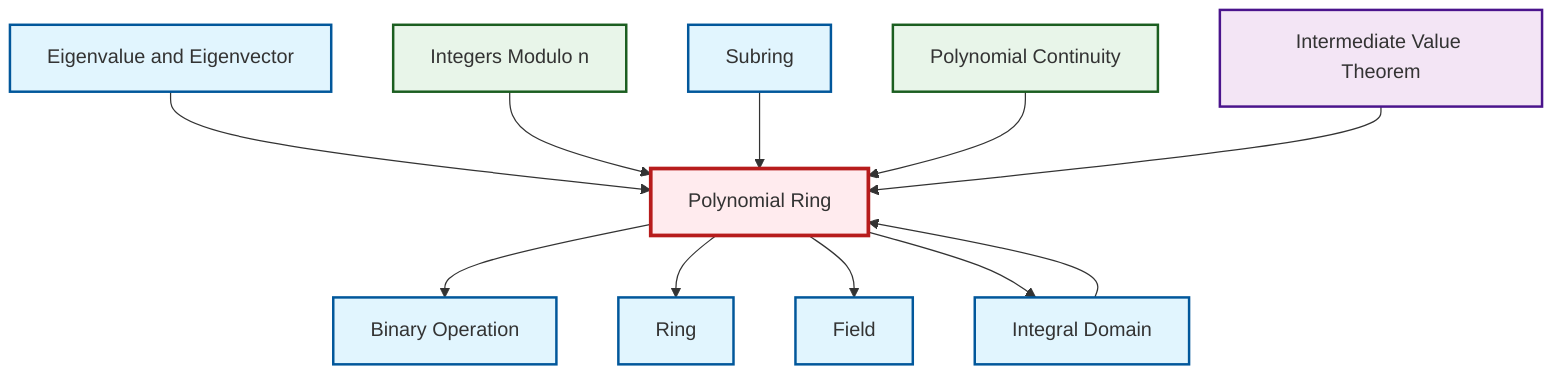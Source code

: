 graph TD
    classDef definition fill:#e1f5fe,stroke:#01579b,stroke-width:2px
    classDef theorem fill:#f3e5f5,stroke:#4a148c,stroke-width:2px
    classDef axiom fill:#fff3e0,stroke:#e65100,stroke-width:2px
    classDef example fill:#e8f5e9,stroke:#1b5e20,stroke-width:2px
    classDef current fill:#ffebee,stroke:#b71c1c,stroke-width:3px
    def-eigenvalue-eigenvector["Eigenvalue and Eigenvector"]:::definition
    def-binary-operation["Binary Operation"]:::definition
    ex-quotient-integers-mod-n["Integers Modulo n"]:::example
    def-field["Field"]:::definition
    def-integral-domain["Integral Domain"]:::definition
    def-ring["Ring"]:::definition
    def-polynomial-ring["Polynomial Ring"]:::definition
    thm-intermediate-value["Intermediate Value Theorem"]:::theorem
    def-subring["Subring"]:::definition
    ex-polynomial-continuity["Polynomial Continuity"]:::example
    def-polynomial-ring --> def-binary-operation
    def-eigenvalue-eigenvector --> def-polynomial-ring
    ex-quotient-integers-mod-n --> def-polynomial-ring
    def-subring --> def-polynomial-ring
    def-polynomial-ring --> def-ring
    ex-polynomial-continuity --> def-polynomial-ring
    thm-intermediate-value --> def-polynomial-ring
    def-polynomial-ring --> def-field
    def-polynomial-ring --> def-integral-domain
    def-integral-domain --> def-polynomial-ring
    class def-polynomial-ring current